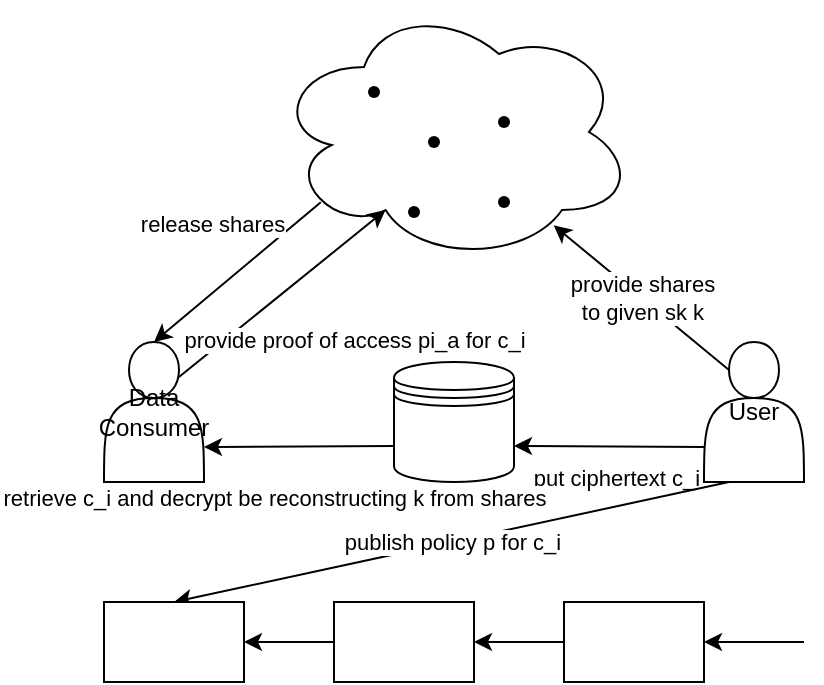 <mxfile>
    <diagram id="qOfLsTkaPFJ4uB4mqd7r" name="Page-1">
        <mxGraphModel dx="654" dy="484" grid="1" gridSize="10" guides="1" tooltips="1" connect="1" arrows="1" fold="1" page="1" pageScale="1" pageWidth="850" pageHeight="1100" math="0" shadow="0">
            <root>
                <mxCell id="0"/>
                <mxCell id="1" parent="0"/>
                <mxCell id="32" value="provide shares&lt;br&gt;to given sk k" style="edgeStyle=none;html=1;exitX=0.25;exitY=0.2;exitDx=0;exitDy=0;exitPerimeter=0;entryX=0.777;entryY=0.859;entryDx=0;entryDy=0;entryPerimeter=0;" edge="1" parent="1" source="10" target="21">
                    <mxGeometry relative="1" as="geometry"/>
                </mxCell>
                <mxCell id="33" value="put ciphertext c_i" style="edgeStyle=none;html=1;exitX=0;exitY=0.75;exitDx=0;exitDy=0;entryX=1;entryY=0.7;entryDx=0;entryDy=0;" edge="1" parent="1" source="10" target="20">
                    <mxGeometry x="-0.084" y="16" relative="1" as="geometry">
                        <mxPoint as="offset"/>
                    </mxGeometry>
                </mxCell>
                <mxCell id="34" value="publish policy p for c_i" style="edgeStyle=none;html=1;exitX=0.25;exitY=1;exitDx=0;exitDy=0;entryX=0.5;entryY=0;entryDx=0;entryDy=0;" edge="1" parent="1" source="10" target="16">
                    <mxGeometry relative="1" as="geometry"/>
                </mxCell>
                <mxCell id="10" value="User" style="shape=actor;whiteSpace=wrap;html=1;" vertex="1" parent="1">
                    <mxGeometry x="480" y="220" width="50" height="70" as="geometry"/>
                </mxCell>
                <mxCell id="13" value="" style="edgeStyle=none;html=1;" edge="1" parent="1" target="12">
                    <mxGeometry relative="1" as="geometry">
                        <mxPoint x="530" y="370" as="sourcePoint"/>
                    </mxGeometry>
                </mxCell>
                <mxCell id="15" value="" style="edgeStyle=none;html=1;" edge="1" parent="1" source="12" target="14">
                    <mxGeometry relative="1" as="geometry"/>
                </mxCell>
                <mxCell id="12" value="" style="rounded=0;whiteSpace=wrap;html=1;" vertex="1" parent="1">
                    <mxGeometry x="410" y="350" width="70" height="40" as="geometry"/>
                </mxCell>
                <mxCell id="17" value="" style="edgeStyle=none;html=1;" edge="1" parent="1" source="14" target="16">
                    <mxGeometry relative="1" as="geometry"/>
                </mxCell>
                <mxCell id="14" value="" style="rounded=0;whiteSpace=wrap;html=1;" vertex="1" parent="1">
                    <mxGeometry x="295" y="350" width="70" height="40" as="geometry"/>
                </mxCell>
                <mxCell id="16" value="" style="rounded=0;whiteSpace=wrap;html=1;" vertex="1" parent="1">
                    <mxGeometry x="180" y="350" width="70" height="40" as="geometry"/>
                </mxCell>
                <mxCell id="38" value="retrieve c_i and decrypt be reconstructing k from shares" style="edgeStyle=none;html=1;exitX=0;exitY=0.7;exitDx=0;exitDy=0;entryX=1;entryY=0.75;entryDx=0;entryDy=0;" edge="1" parent="1" source="20" target="26">
                    <mxGeometry x="0.275" y="26" relative="1" as="geometry">
                        <mxPoint as="offset"/>
                    </mxGeometry>
                </mxCell>
                <mxCell id="20" value="" style="shape=datastore;whiteSpace=wrap;html=1;" vertex="1" parent="1">
                    <mxGeometry x="325" y="230" width="60" height="60" as="geometry"/>
                </mxCell>
                <mxCell id="37" value="release shares" style="edgeStyle=none;html=1;exitX=0.13;exitY=0.77;exitDx=0;exitDy=0;exitPerimeter=0;entryX=0.5;entryY=0;entryDx=0;entryDy=0;" edge="1" parent="1" source="21" target="26">
                    <mxGeometry x="-0.097" y="-27" relative="1" as="geometry">
                        <mxPoint as="offset"/>
                    </mxGeometry>
                </mxCell>
                <mxCell id="21" value="" style="ellipse;shape=cloud;whiteSpace=wrap;html=1;" vertex="1" parent="1">
                    <mxGeometry x="265" y="50" width="180" height="130" as="geometry"/>
                </mxCell>
                <mxCell id="36" value="provide proof of access pi_a for c_i" style="edgeStyle=none;html=1;exitX=0.75;exitY=0.25;exitDx=0;exitDy=0;exitPerimeter=0;entryX=0.31;entryY=0.8;entryDx=0;entryDy=0;entryPerimeter=0;" edge="1" parent="1" source="26" target="21">
                    <mxGeometry x="0.206" y="-41" relative="1" as="geometry">
                        <mxPoint as="offset"/>
                    </mxGeometry>
                </mxCell>
                <mxCell id="26" value="Data Consumer" style="shape=actor;whiteSpace=wrap;html=1;" vertex="1" parent="1">
                    <mxGeometry x="180" y="220" width="50" height="70" as="geometry"/>
                </mxCell>
                <mxCell id="27" value="" style="shape=waypoint;sketch=0;fillStyle=solid;size=6;pointerEvents=1;points=[];fillColor=none;resizable=0;rotatable=0;perimeter=centerPerimeter;snapToPoint=1;" vertex="1" parent="1">
                    <mxGeometry x="305" y="85" width="20" height="20" as="geometry"/>
                </mxCell>
                <mxCell id="28" value="" style="shape=waypoint;sketch=0;fillStyle=solid;size=6;pointerEvents=1;points=[];fillColor=none;resizable=0;rotatable=0;perimeter=centerPerimeter;snapToPoint=1;" vertex="1" parent="1">
                    <mxGeometry x="370" y="100" width="20" height="20" as="geometry"/>
                </mxCell>
                <mxCell id="29" value="" style="shape=waypoint;sketch=0;fillStyle=solid;size=6;pointerEvents=1;points=[];fillColor=none;resizable=0;rotatable=0;perimeter=centerPerimeter;snapToPoint=1;" vertex="1" parent="1">
                    <mxGeometry x="325" y="145" width="20" height="20" as="geometry"/>
                </mxCell>
                <mxCell id="30" value="" style="shape=waypoint;sketch=0;fillStyle=solid;size=6;pointerEvents=1;points=[];fillColor=none;resizable=0;rotatable=0;perimeter=centerPerimeter;snapToPoint=1;" vertex="1" parent="1">
                    <mxGeometry x="370" y="140" width="20" height="20" as="geometry"/>
                </mxCell>
                <mxCell id="31" value="" style="shape=waypoint;sketch=0;fillStyle=solid;size=6;pointerEvents=1;points=[];fillColor=none;resizable=0;rotatable=0;perimeter=centerPerimeter;snapToPoint=1;" vertex="1" parent="1">
                    <mxGeometry x="335" y="110" width="20" height="20" as="geometry"/>
                </mxCell>
            </root>
        </mxGraphModel>
    </diagram>
</mxfile>